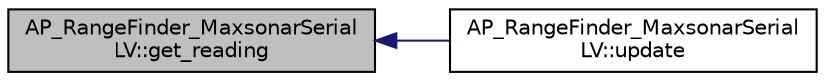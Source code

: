 digraph "AP_RangeFinder_MaxsonarSerialLV::get_reading"
{
 // INTERACTIVE_SVG=YES
  edge [fontname="Helvetica",fontsize="10",labelfontname="Helvetica",labelfontsize="10"];
  node [fontname="Helvetica",fontsize="10",shape=record];
  rankdir="LR";
  Node1 [label="AP_RangeFinder_MaxsonarSerial\lLV::get_reading",height=0.2,width=0.4,color="black", fillcolor="grey75", style="filled", fontcolor="black"];
  Node1 -> Node2 [dir="back",color="midnightblue",fontsize="10",style="solid",fontname="Helvetica"];
  Node2 [label="AP_RangeFinder_MaxsonarSerial\lLV::update",height=0.2,width=0.4,color="black", fillcolor="white", style="filled",URL="$classAP__RangeFinder__MaxsonarSerialLV.html#a054c451a728eb541ffbced36d5a5a2d5"];
}
